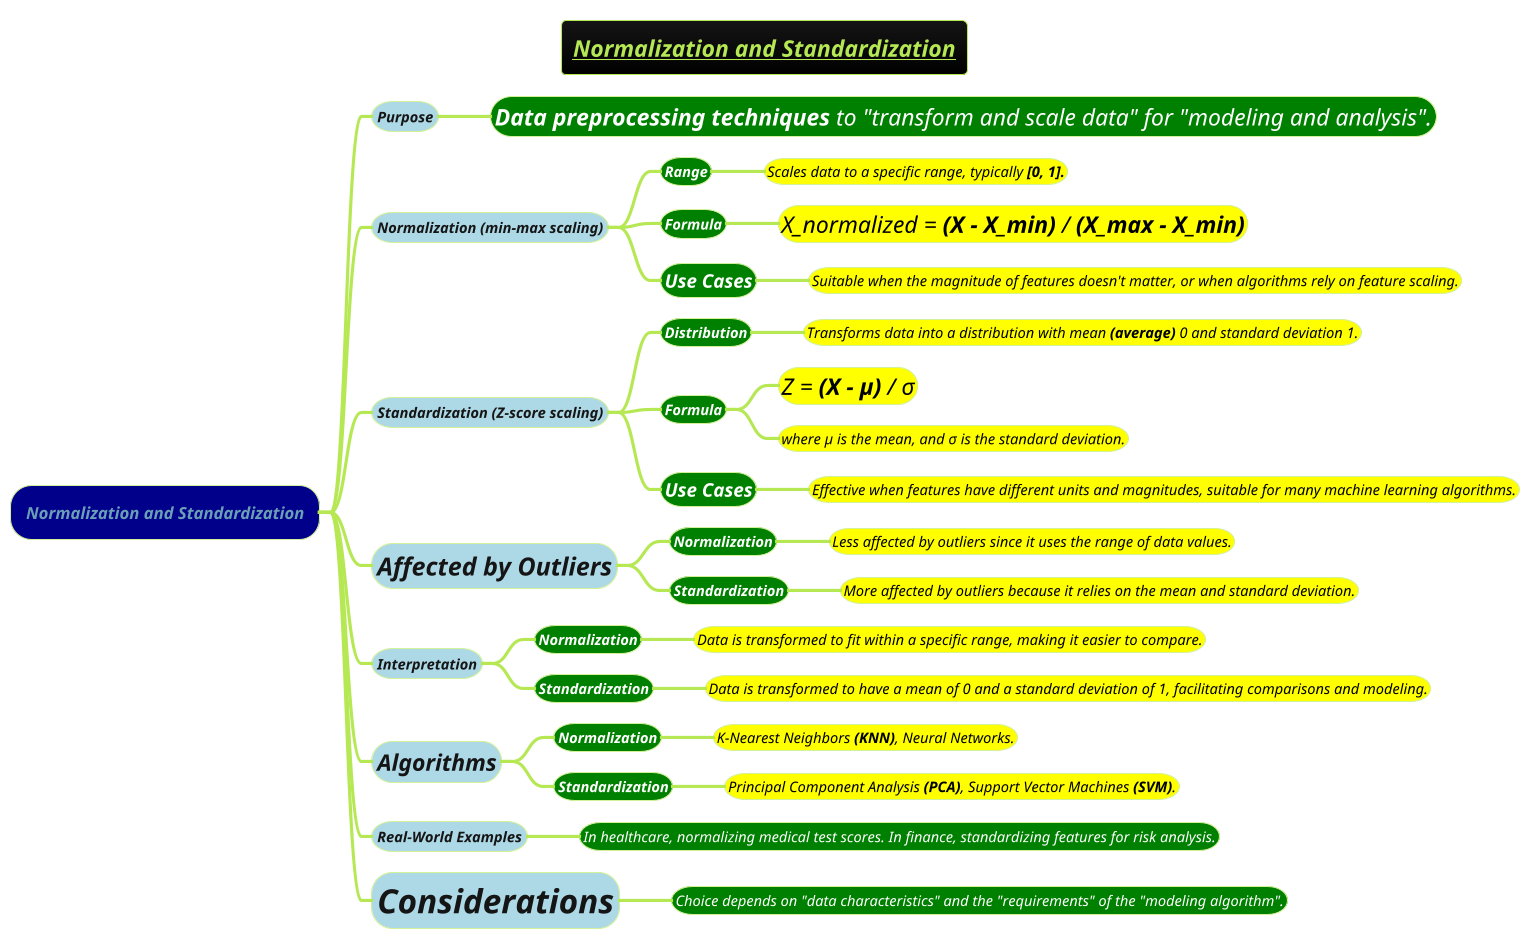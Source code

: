 @startmindmap
title =<i><b><u><size:18>Normalization and Standardization

!theme hacker


*[#darkblue] <i>Normalization and Standardization
**[#lightblue] <i><size:14>Purpose
***[#green] <color #white><i><size:22>**Data preprocessing techniques** to "transform and scale data" for "modeling and analysis".

**[#lightblue] <i><size:14>Normalization **(min-max scaling)**
***[#green] <color #white><b><i><size:14>Range
****[#yellow] <color #black><i><size:14>Scales data to a specific range, typically <b>[0, 1].
***[#green] <color #white><b><i><size:14>Formula
****[#yellow] <color #black><i><size:22>X_normalized = **(X - X_min)** / **(X_max - X_min)**
***[#green] <color #white><b><i><size:18>Use Cases
****[#yellow] <color #black><i><size:14>Suitable when the magnitude of features doesn't matter, or when algorithms rely on feature scaling.

**[#lightblue] <i><size:14>Standardization **(Z-score scaling)**
***[#green] <color #white><b><i><size:14>Distribution
****[#yellow] <color #black><i><size:14>Transforms data into a distribution with mean **(average)** 0 and standard deviation 1.
***[#green] <color #white><b><i><size:14>Formula
****[#yellow] <color #black><i><size:22>Z = **(X - μ)** / σ
****[#yellow] <color #black><i><size:14>where μ is the mean, and σ is the standard deviation.
***[#green] <color #white><b><i><size:18>Use Cases
****[#yellow] <color #black><i><size:14>Effective when features have different units and magnitudes, suitable for many machine learning algorithms.

**[#lightblue] <i><size:24>Affected by Outliers
***[#green] <color #white><b><i><size:14>Normalization
****[#yellow] <color #black><i><size:14>Less affected by outliers since it uses the range of data values.
***[#green] <color #white><b><i><size:14>Standardization
****[#yellow] <color #black><i><size:14>More affected by outliers because it relies on the mean and standard deviation.

**[#lightblue] <i><size:14>Interpretation
***[#green] <color #white><b><i><size:14>Normalization
****[#yellow] <color #black><i><size:14>Data is transformed to fit within a specific range, making it easier to compare.
***[#green] <color #white><b><i><size:14>Standardization
****[#yellow] <color #black><i><size:14>Data is transformed to have a mean of 0 and a standard deviation of 1, facilitating comparisons and modeling.

**[#lightblue] <i><size:22>Algorithms
***[#green] <color #white><b><i><size:14>Normalization
****[#yellow] <color #black><i><size:14>K-Nearest Neighbors **(KNN)**, Neural Networks.
***[#green] <color #white><b><i><size:14>Standardization
****[#yellow] <color #black><i><size:14>Principal Component Analysis **(PCA)**, Support Vector Machines **(SVM)**.

**[#lightblue] <i><size:14>Real-World Examples
***[#green] <color #white><i><size:14>In healthcare, normalizing medical test scores. In finance, standardizing features for risk analysis.

**[#lightblue] <i><size:32>Considerations
***[#green] <color #white><i><size:14>Choice depends on "data characteristics" and the "requirements" of the "modeling algorithm".

@endmindmap
